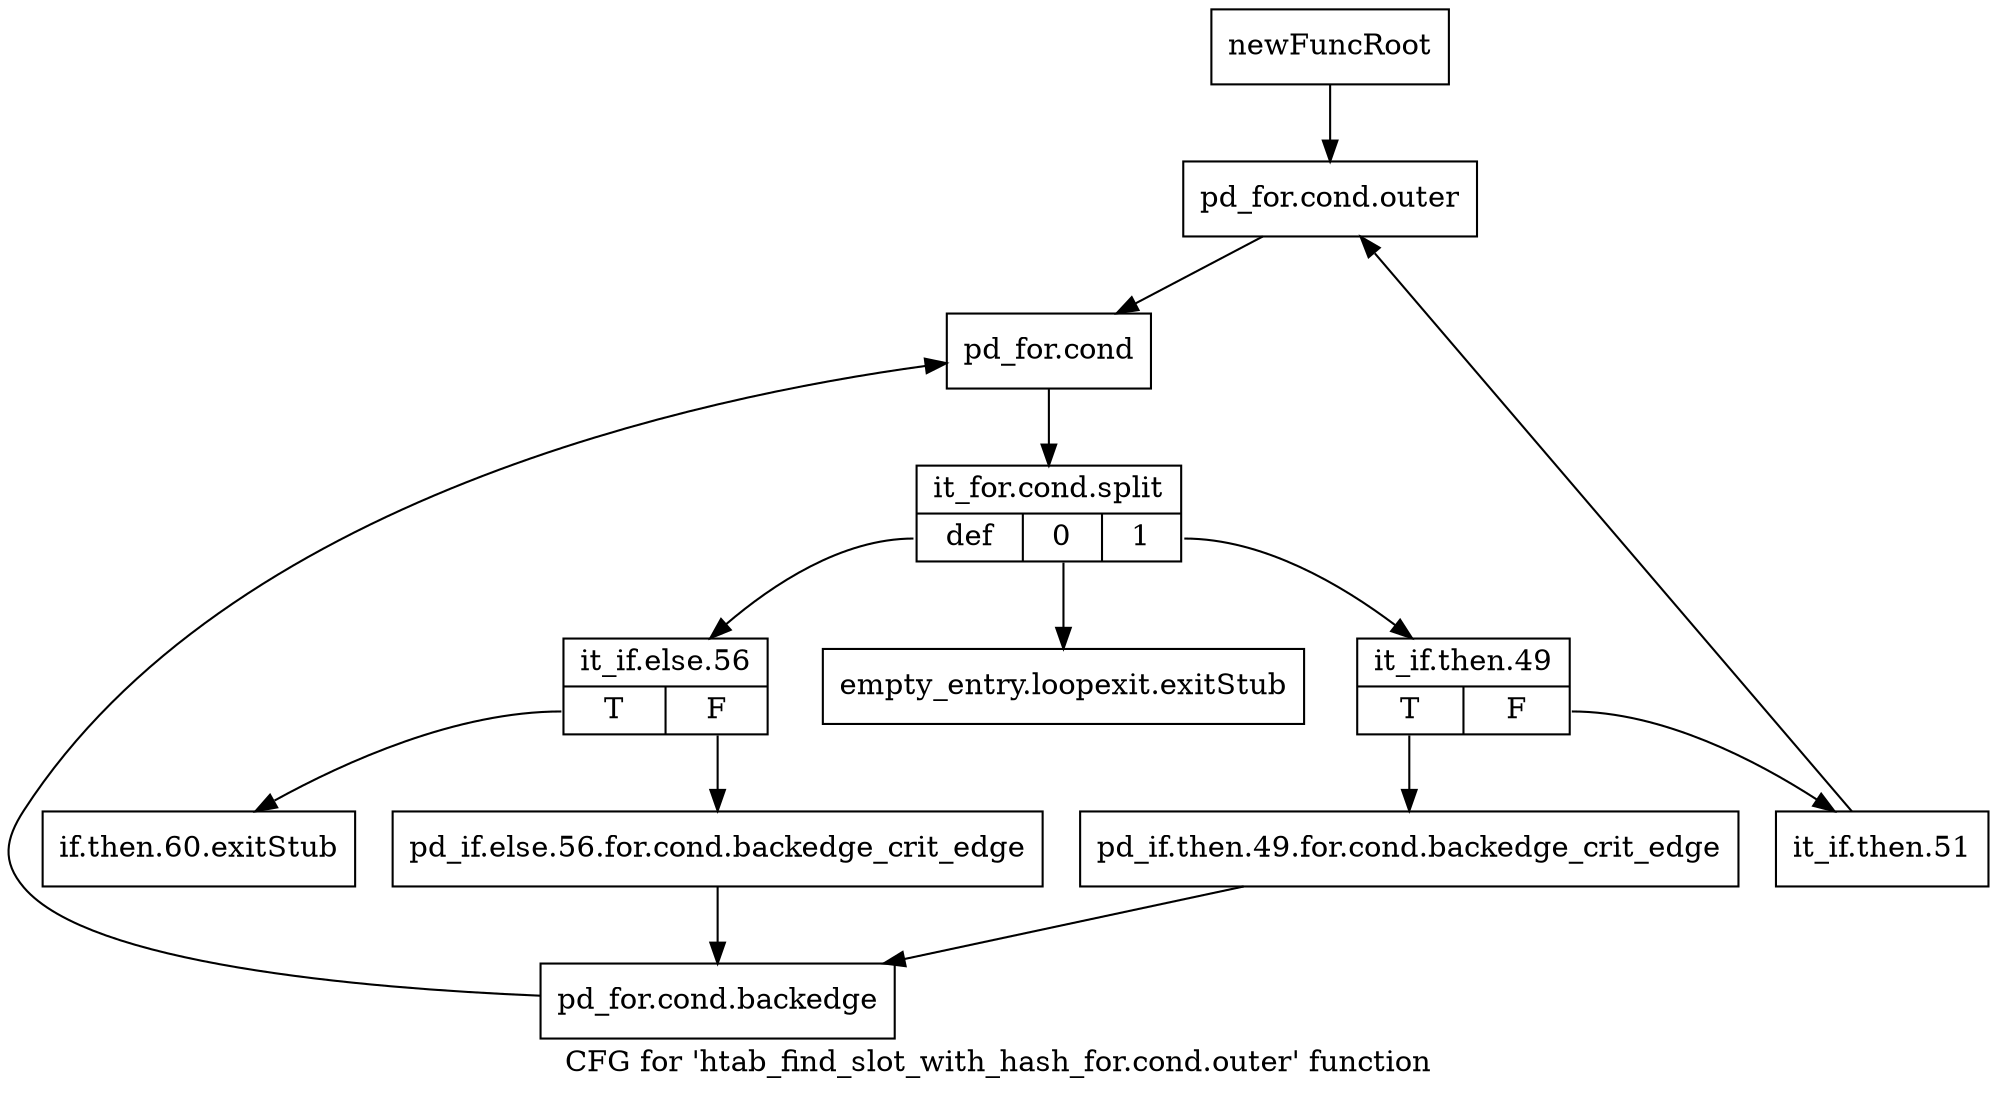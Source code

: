 digraph "CFG for 'htab_find_slot_with_hash_for.cond.outer' function" {
	label="CFG for 'htab_find_slot_with_hash_for.cond.outer' function";

	Node0xc70b740 [shape=record,label="{newFuncRoot}"];
	Node0xc70b740 -> Node0xc713ef0;
	Node0xc713e50 [shape=record,label="{empty_entry.loopexit.exitStub}"];
	Node0xc713ea0 [shape=record,label="{if.then.60.exitStub}"];
	Node0xc713ef0 [shape=record,label="{pd_for.cond.outer}"];
	Node0xc713ef0 -> Node0xc713f40;
	Node0xc713f40 [shape=record,label="{pd_for.cond}"];
	Node0xc713f40 -> Node0xfe0f770;
	Node0xfe0f770 [shape=record,label="{it_for.cond.split|{<s0>def|<s1>0|<s2>1}}"];
	Node0xfe0f770:s0 -> Node0xc714080;
	Node0xfe0f770:s1 -> Node0xc713e50;
	Node0xfe0f770:s2 -> Node0xc713f90;
	Node0xc713f90 [shape=record,label="{it_if.then.49|{<s0>T|<s1>F}}"];
	Node0xc713f90:s0 -> Node0xc714030;
	Node0xc713f90:s1 -> Node0xc713fe0;
	Node0xc713fe0 [shape=record,label="{it_if.then.51}"];
	Node0xc713fe0 -> Node0xc713ef0;
	Node0xc714030 [shape=record,label="{pd_if.then.49.for.cond.backedge_crit_edge}"];
	Node0xc714030 -> Node0xc714120;
	Node0xc714080 [shape=record,label="{it_if.else.56|{<s0>T|<s1>F}}"];
	Node0xc714080:s0 -> Node0xc713ea0;
	Node0xc714080:s1 -> Node0xc7140d0;
	Node0xc7140d0 [shape=record,label="{pd_if.else.56.for.cond.backedge_crit_edge}"];
	Node0xc7140d0 -> Node0xc714120;
	Node0xc714120 [shape=record,label="{pd_for.cond.backedge}"];
	Node0xc714120 -> Node0xc713f40;
}
